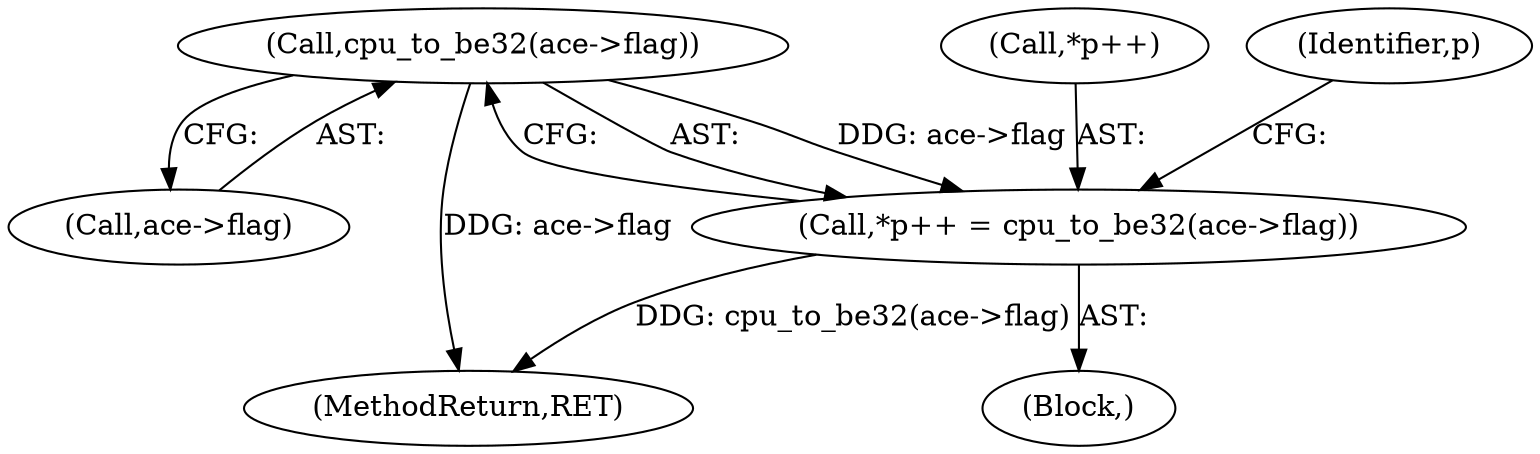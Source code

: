 digraph "0_linux_c70422f760c120480fee4de6c38804c72aa26bc1_12@pointer" {
"1000942" [label="(Call,cpu_to_be32(ace->flag))"];
"1000938" [label="(Call,*p++ = cpu_to_be32(ace->flag))"];
"1000918" [label="(Block,)"];
"1000938" [label="(Call,*p++ = cpu_to_be32(ace->flag))"];
"1000939" [label="(Call,*p++)"];
"1000942" [label="(Call,cpu_to_be32(ace->flag))"];
"1000943" [label="(Call,ace->flag)"];
"1000949" [label="(Identifier,p)"];
"1001963" [label="(MethodReturn,RET)"];
"1000942" -> "1000938"  [label="AST: "];
"1000942" -> "1000943"  [label="CFG: "];
"1000943" -> "1000942"  [label="AST: "];
"1000938" -> "1000942"  [label="CFG: "];
"1000942" -> "1001963"  [label="DDG: ace->flag"];
"1000942" -> "1000938"  [label="DDG: ace->flag"];
"1000938" -> "1000918"  [label="AST: "];
"1000939" -> "1000938"  [label="AST: "];
"1000949" -> "1000938"  [label="CFG: "];
"1000938" -> "1001963"  [label="DDG: cpu_to_be32(ace->flag)"];
}

